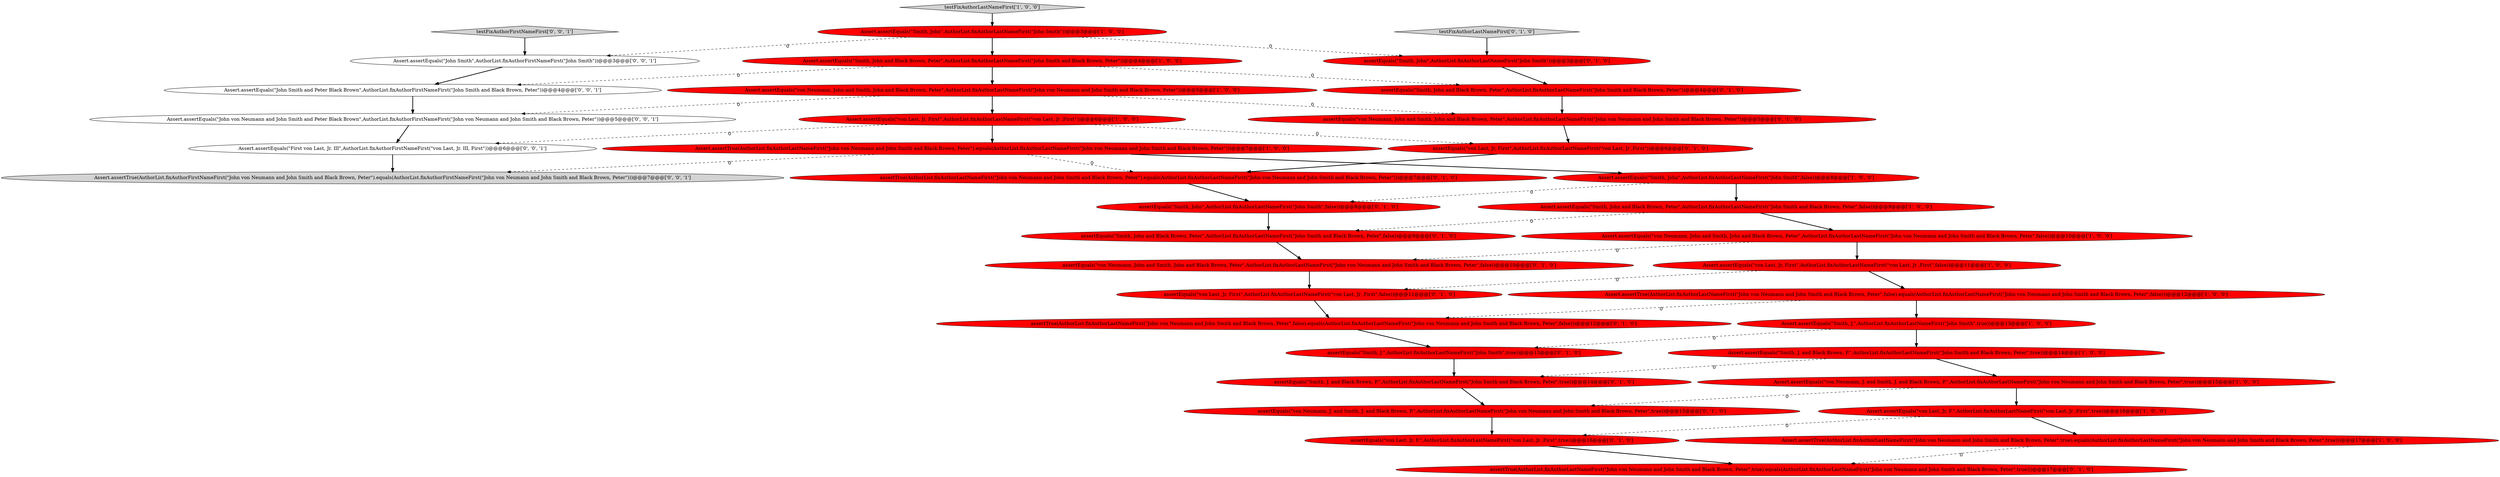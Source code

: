 digraph {
20 [style = filled, label = "assertTrue(AuthorList.fixAuthorLastNameFirst(\"John von Neumann and John Smith and Black Brown, Peter\").equals(AuthorList.fixAuthorLastNameFirst(\"John von Neumann and John Smith and Black Brown, Peter\")))@@@7@@@['0', '1', '0']", fillcolor = red, shape = ellipse image = "AAA1AAABBB2BBB"];
15 [style = filled, label = "Assert.assertTrue(AuthorList.fixAuthorLastNameFirst(\"John von Neumann and John Smith and Black Brown, Peter\",false).equals(AuthorList.fixAuthorLastNameFirst(\"John von Neumann and John Smith and Black Brown, Peter\",false)))@@@12@@@['1', '0', '0']", fillcolor = red, shape = ellipse image = "AAA1AAABBB1BBB"];
16 [style = filled, label = "assertEquals(\"Smith, John\",AuthorList.fixAuthorLastNameFirst(\"John Smith\",false))@@@8@@@['0', '1', '0']", fillcolor = red, shape = ellipse image = "AAA1AAABBB2BBB"];
31 [style = filled, label = "assertTrue(AuthorList.fixAuthorLastNameFirst(\"John von Neumann and John Smith and Black Brown, Peter\",false).equals(AuthorList.fixAuthorLastNameFirst(\"John von Neumann and John Smith and Black Brown, Peter\",false)))@@@12@@@['0', '1', '0']", fillcolor = red, shape = ellipse image = "AAA1AAABBB2BBB"];
13 [style = filled, label = "Assert.assertEquals(\"Smith, John and Black Brown, Peter\",AuthorList.fixAuthorLastNameFirst(\"John Smith and Black Brown, Peter\"))@@@4@@@['1', '0', '0']", fillcolor = red, shape = ellipse image = "AAA1AAABBB1BBB"];
9 [style = filled, label = "Assert.assertEquals(\"Smith, John\",AuthorList.fixAuthorLastNameFirst(\"John Smith\",false))@@@8@@@['1', '0', '0']", fillcolor = red, shape = ellipse image = "AAA1AAABBB1BBB"];
36 [style = filled, label = "Assert.assertEquals(\"John von Neumann and John Smith and Peter Black Brown\",AuthorList.fixAuthorFirstNameFirst(\"John von Neumann and John Smith and Black Brown, Peter\"))@@@5@@@['0', '0', '1']", fillcolor = white, shape = ellipse image = "AAA0AAABBB3BBB"];
37 [style = filled, label = "Assert.assertTrue(AuthorList.fixAuthorFirstNameFirst(\"John von Neumann and John Smith and Black Brown, Peter\").equals(AuthorList.fixAuthorFirstNameFirst(\"John von Neumann and John Smith and Black Brown, Peter\")))@@@7@@@['0', '0', '1']", fillcolor = lightgray, shape = ellipse image = "AAA0AAABBB3BBB"];
34 [style = filled, label = "Assert.assertEquals(\"John Smith\",AuthorList.fixAuthorFirstNameFirst(\"John Smith\"))@@@3@@@['0', '0', '1']", fillcolor = white, shape = ellipse image = "AAA0AAABBB3BBB"];
10 [style = filled, label = "Assert.assertEquals(\"Smith, J. and Black Brown, P.\",AuthorList.fixAuthorLastNameFirst(\"John Smith and Black Brown, Peter\",true))@@@14@@@['1', '0', '0']", fillcolor = red, shape = ellipse image = "AAA1AAABBB1BBB"];
33 [style = filled, label = "Assert.assertEquals(\"John Smith and Peter Black Brown\",AuthorList.fixAuthorFirstNameFirst(\"John Smith and Black Brown, Peter\"))@@@4@@@['0', '0', '1']", fillcolor = white, shape = ellipse image = "AAA0AAABBB3BBB"];
2 [style = filled, label = "Assert.assertEquals(\"von Last, Jr, F.\",AuthorList.fixAuthorLastNameFirst(\"von Last, Jr ,First\",true))@@@16@@@['1', '0', '0']", fillcolor = red, shape = ellipse image = "AAA1AAABBB1BBB"];
26 [style = filled, label = "assertEquals(\"Smith, J. and Black Brown, P.\",AuthorList.fixAuthorLastNameFirst(\"John Smith and Black Brown, Peter\",true))@@@14@@@['0', '1', '0']", fillcolor = red, shape = ellipse image = "AAA1AAABBB2BBB"];
11 [style = filled, label = "Assert.assertEquals(\"von Neumann, John and Smith, John and Black Brown, Peter\",AuthorList.fixAuthorLastNameFirst(\"John von Neumann and John Smith and Black Brown, Peter\"))@@@5@@@['1', '0', '0']", fillcolor = red, shape = ellipse image = "AAA1AAABBB1BBB"];
22 [style = filled, label = "assertEquals(\"von Neumann, J. and Smith, J. and Black Brown, P.\",AuthorList.fixAuthorLastNameFirst(\"John von Neumann and John Smith and Black Brown, Peter\",true))@@@15@@@['0', '1', '0']", fillcolor = red, shape = ellipse image = "AAA1AAABBB2BBB"];
7 [style = filled, label = "Assert.assertEquals(\"von Last, Jr, First\",AuthorList.fixAuthorLastNameFirst(\"von Last, Jr ,First\"))@@@6@@@['1', '0', '0']", fillcolor = red, shape = ellipse image = "AAA1AAABBB1BBB"];
35 [style = filled, label = "testFixAuthorFirstNameFirst['0', '0', '1']", fillcolor = lightgray, shape = diamond image = "AAA0AAABBB3BBB"];
23 [style = filled, label = "assertEquals(\"von Last, Jr, First\",AuthorList.fixAuthorLastNameFirst(\"von Last, Jr ,First\"))@@@6@@@['0', '1', '0']", fillcolor = red, shape = ellipse image = "AAA1AAABBB2BBB"];
6 [style = filled, label = "Assert.assertEquals(\"von Neumann, J. and Smith, J. and Black Brown, P.\",AuthorList.fixAuthorLastNameFirst(\"John von Neumann and John Smith and Black Brown, Peter\",true))@@@15@@@['1', '0', '0']", fillcolor = red, shape = ellipse image = "AAA1AAABBB1BBB"];
21 [style = filled, label = "assertEquals(\"Smith, John\",AuthorList.fixAuthorLastNameFirst(\"John Smith\"))@@@3@@@['0', '1', '0']", fillcolor = red, shape = ellipse image = "AAA1AAABBB2BBB"];
8 [style = filled, label = "Assert.assertEquals(\"Smith, John and Black Brown, Peter\",AuthorList.fixAuthorLastNameFirst(\"John Smith and Black Brown, Peter\",false))@@@9@@@['1', '0', '0']", fillcolor = red, shape = ellipse image = "AAA1AAABBB1BBB"];
28 [style = filled, label = "assertEquals(\"von Neumann, John and Smith, John and Black Brown, Peter\",AuthorList.fixAuthorLastNameFirst(\"John von Neumann and John Smith and Black Brown, Peter\"))@@@5@@@['0', '1', '0']", fillcolor = red, shape = ellipse image = "AAA1AAABBB2BBB"];
29 [style = filled, label = "assertEquals(\"von Neumann, John and Smith, John and Black Brown, Peter\",AuthorList.fixAuthorLastNameFirst(\"John von Neumann and John Smith and Black Brown, Peter\",false))@@@10@@@['0', '1', '0']", fillcolor = red, shape = ellipse image = "AAA1AAABBB2BBB"];
12 [style = filled, label = "Assert.assertTrue(AuthorList.fixAuthorLastNameFirst(\"John von Neumann and John Smith and Black Brown, Peter\").equals(AuthorList.fixAuthorLastNameFirst(\"John von Neumann and John Smith and Black Brown, Peter\")))@@@7@@@['1', '0', '0']", fillcolor = red, shape = ellipse image = "AAA1AAABBB1BBB"];
30 [style = filled, label = "assertEquals(\"Smith, J.\",AuthorList.fixAuthorLastNameFirst(\"John Smith\",true))@@@13@@@['0', '1', '0']", fillcolor = red, shape = ellipse image = "AAA1AAABBB2BBB"];
27 [style = filled, label = "assertEquals(\"von Last, Jr, F.\",AuthorList.fixAuthorLastNameFirst(\"von Last, Jr ,First\",true))@@@16@@@['0', '1', '0']", fillcolor = red, shape = ellipse image = "AAA1AAABBB2BBB"];
3 [style = filled, label = "Assert.assertEquals(\"Smith, John\",AuthorList.fixAuthorLastNameFirst(\"John Smith\"))@@@3@@@['1', '0', '0']", fillcolor = red, shape = ellipse image = "AAA1AAABBB1BBB"];
19 [style = filled, label = "testFixAuthorLastNameFirst['0', '1', '0']", fillcolor = lightgray, shape = diamond image = "AAA0AAABBB2BBB"];
1 [style = filled, label = "Assert.assertTrue(AuthorList.fixAuthorLastNameFirst(\"John von Neumann and John Smith and Black Brown, Peter\",true).equals(AuthorList.fixAuthorLastNameFirst(\"John von Neumann and John Smith and Black Brown, Peter\",true)))@@@17@@@['1', '0', '0']", fillcolor = red, shape = ellipse image = "AAA1AAABBB1BBB"];
14 [style = filled, label = "Assert.assertEquals(\"von Last, Jr, First\",AuthorList.fixAuthorLastNameFirst(\"von Last, Jr ,First\",false))@@@11@@@['1', '0', '0']", fillcolor = red, shape = ellipse image = "AAA1AAABBB1BBB"];
18 [style = filled, label = "assertEquals(\"Smith, John and Black Brown, Peter\",AuthorList.fixAuthorLastNameFirst(\"John Smith and Black Brown, Peter\",false))@@@9@@@['0', '1', '0']", fillcolor = red, shape = ellipse image = "AAA1AAABBB2BBB"];
4 [style = filled, label = "testFixAuthorLastNameFirst['1', '0', '0']", fillcolor = lightgray, shape = diamond image = "AAA0AAABBB1BBB"];
25 [style = filled, label = "assertEquals(\"Smith, John and Black Brown, Peter\",AuthorList.fixAuthorLastNameFirst(\"John Smith and Black Brown, Peter\"))@@@4@@@['0', '1', '0']", fillcolor = red, shape = ellipse image = "AAA1AAABBB2BBB"];
5 [style = filled, label = "Assert.assertEquals(\"Smith, J.\",AuthorList.fixAuthorLastNameFirst(\"John Smith\",true))@@@13@@@['1', '0', '0']", fillcolor = red, shape = ellipse image = "AAA1AAABBB1BBB"];
24 [style = filled, label = "assertTrue(AuthorList.fixAuthorLastNameFirst(\"John von Neumann and John Smith and Black Brown, Peter\",true).equals(AuthorList.fixAuthorLastNameFirst(\"John von Neumann and John Smith and Black Brown, Peter\",true)))@@@17@@@['0', '1', '0']", fillcolor = red, shape = ellipse image = "AAA1AAABBB2BBB"];
0 [style = filled, label = "Assert.assertEquals(\"von Neumann, John and Smith, John and Black Brown, Peter\",AuthorList.fixAuthorLastNameFirst(\"John von Neumann and John Smith and Black Brown, Peter\",false))@@@10@@@['1', '0', '0']", fillcolor = red, shape = ellipse image = "AAA1AAABBB1BBB"];
32 [style = filled, label = "Assert.assertEquals(\"First von Last, Jr. III\",AuthorList.fixAuthorFirstNameFirst(\"von Last, Jr. III, First\"))@@@6@@@['0', '0', '1']", fillcolor = white, shape = ellipse image = "AAA0AAABBB3BBB"];
17 [style = filled, label = "assertEquals(\"von Last, Jr, First\",AuthorList.fixAuthorLastNameFirst(\"von Last, Jr ,First\",false))@@@11@@@['0', '1', '0']", fillcolor = red, shape = ellipse image = "AAA1AAABBB2BBB"];
5->10 [style = bold, label=""];
4->3 [style = bold, label=""];
23->20 [style = bold, label=""];
25->28 [style = bold, label=""];
16->18 [style = bold, label=""];
29->17 [style = bold, label=""];
7->23 [style = dashed, label="0"];
32->37 [style = bold, label=""];
12->20 [style = dashed, label="0"];
9->16 [style = dashed, label="0"];
12->37 [style = dashed, label="0"];
3->21 [style = dashed, label="0"];
7->12 [style = bold, label=""];
2->1 [style = bold, label=""];
17->31 [style = bold, label=""];
30->26 [style = bold, label=""];
34->33 [style = bold, label=""];
2->27 [style = dashed, label="0"];
36->32 [style = bold, label=""];
21->25 [style = bold, label=""];
13->25 [style = dashed, label="0"];
12->9 [style = bold, label=""];
9->8 [style = bold, label=""];
11->36 [style = dashed, label="0"];
13->11 [style = bold, label=""];
10->6 [style = bold, label=""];
6->22 [style = dashed, label="0"];
15->5 [style = bold, label=""];
26->22 [style = bold, label=""];
6->2 [style = bold, label=""];
8->0 [style = bold, label=""];
11->28 [style = dashed, label="0"];
18->29 [style = bold, label=""];
0->14 [style = bold, label=""];
10->26 [style = dashed, label="0"];
3->34 [style = dashed, label="0"];
20->16 [style = bold, label=""];
22->27 [style = bold, label=""];
28->23 [style = bold, label=""];
1->24 [style = dashed, label="0"];
33->36 [style = bold, label=""];
31->30 [style = bold, label=""];
0->29 [style = dashed, label="0"];
15->31 [style = dashed, label="0"];
3->13 [style = bold, label=""];
13->33 [style = dashed, label="0"];
7->32 [style = dashed, label="0"];
14->17 [style = dashed, label="0"];
8->18 [style = dashed, label="0"];
14->15 [style = bold, label=""];
27->24 [style = bold, label=""];
35->34 [style = bold, label=""];
11->7 [style = bold, label=""];
5->30 [style = dashed, label="0"];
19->21 [style = bold, label=""];
}
